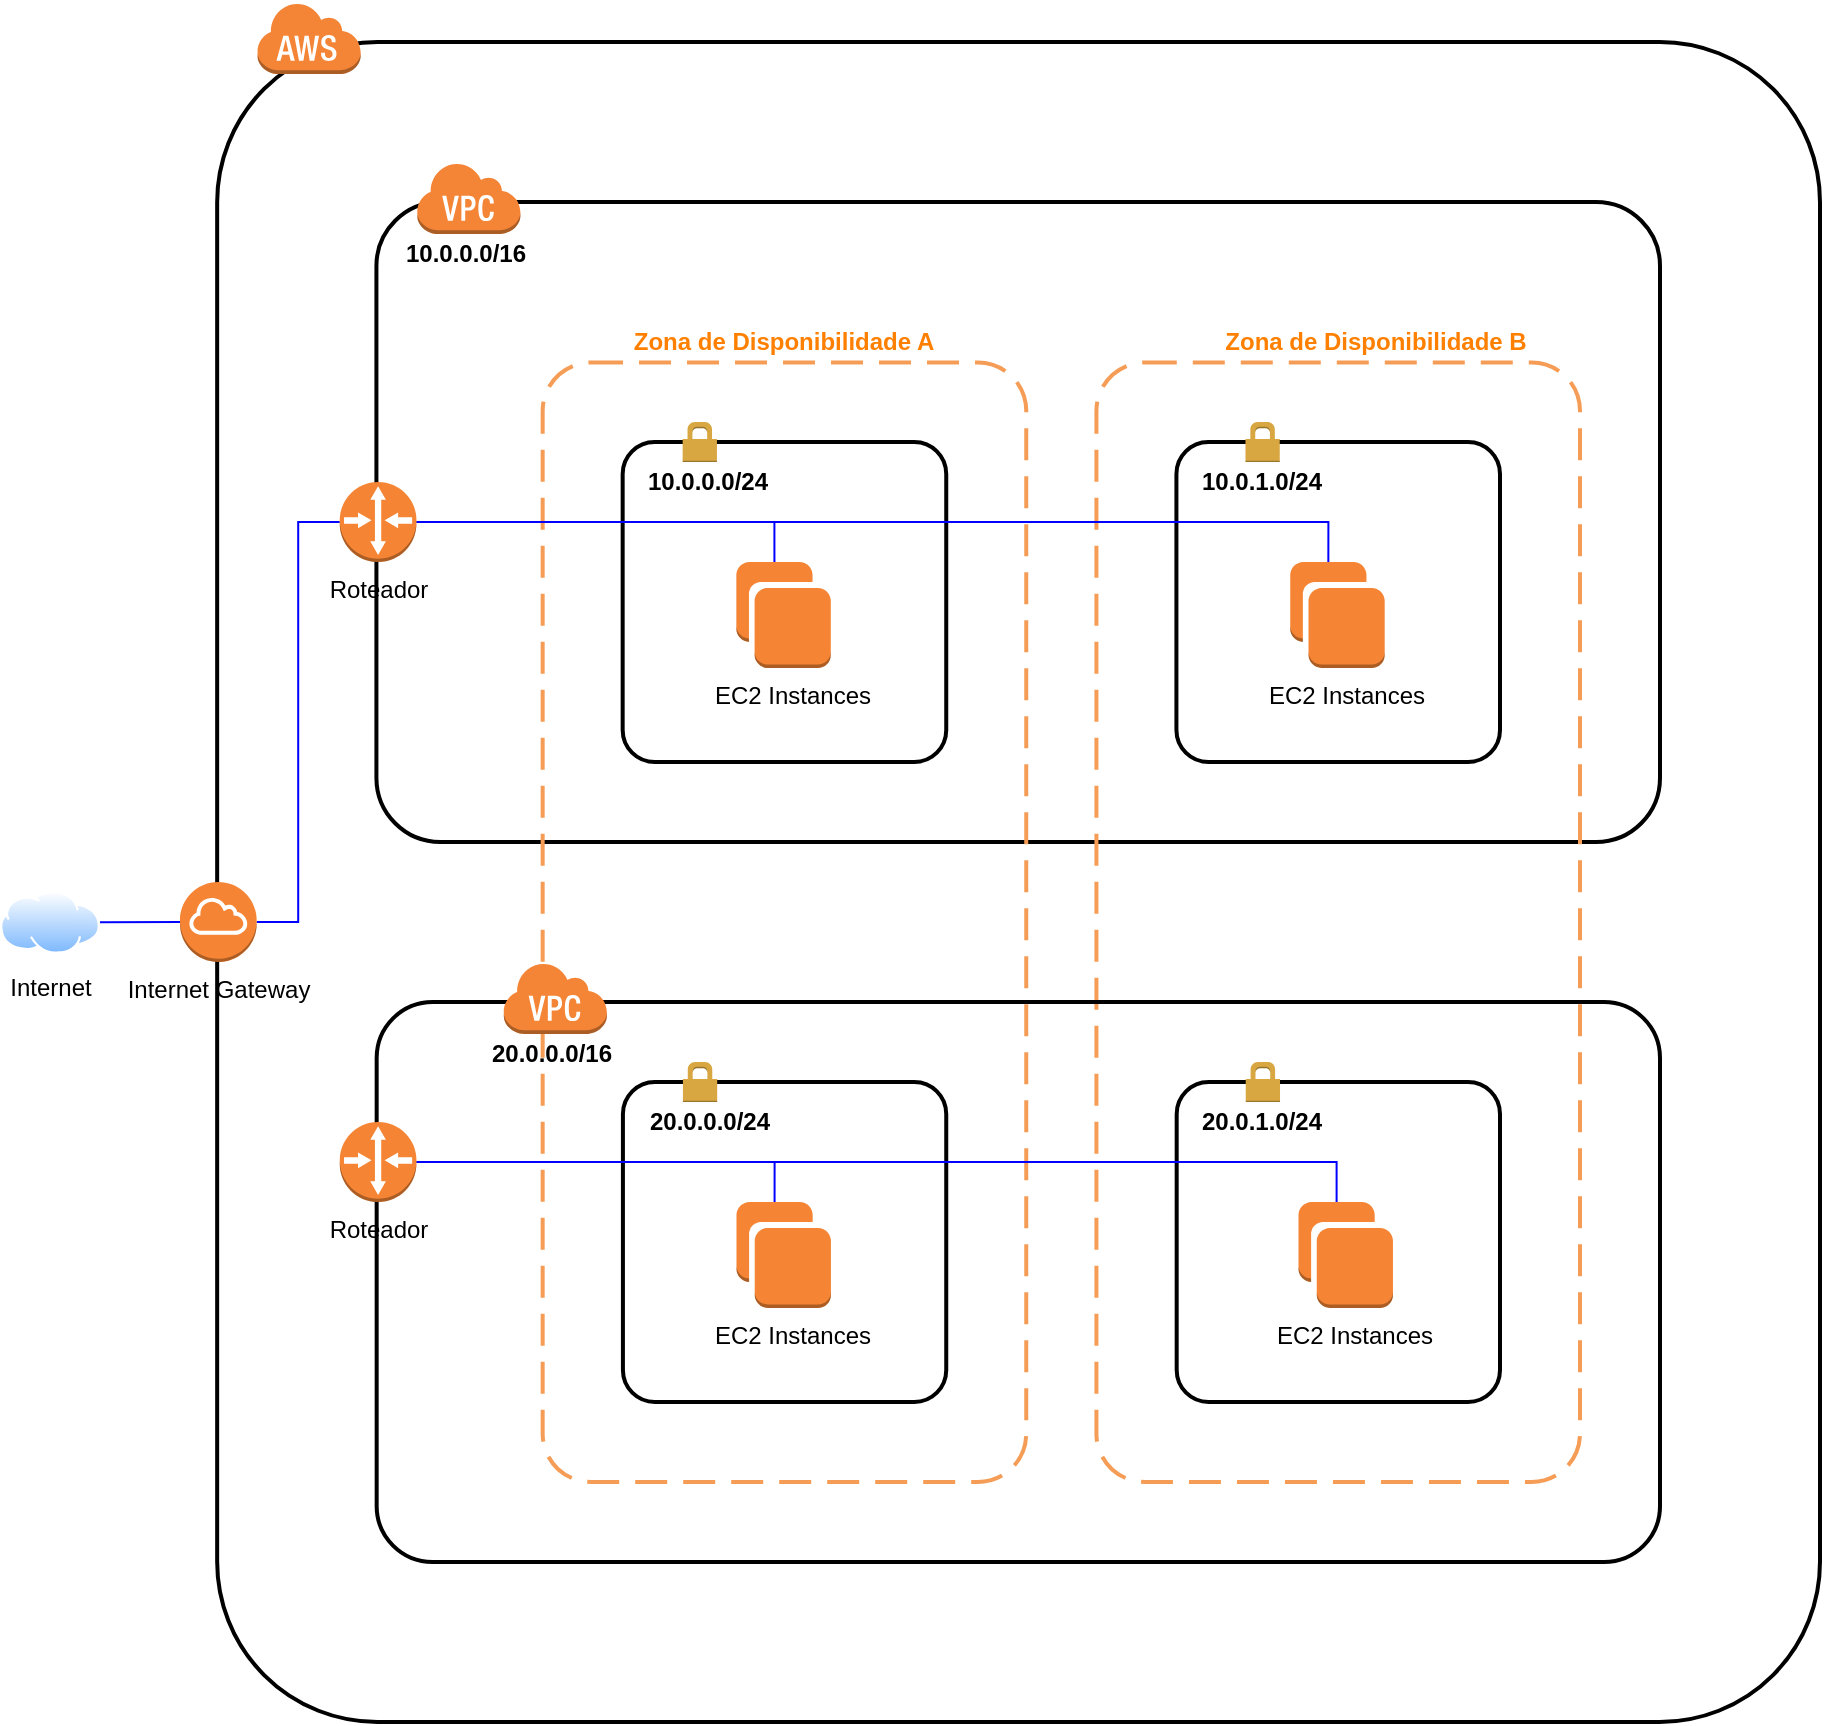 <mxfile version="13.7.2" type="github">
  <diagram id="WqUwWvb_BNBxlOa8Bpva" name="Page-1">
    <mxGraphModel dx="1385" dy="603" grid="1" gridSize="10" guides="1" tooltips="1" connect="1" arrows="1" fold="1" page="1" pageScale="1" pageWidth="827" pageHeight="1169" math="0" shadow="0">
      <root>
        <mxCell id="0" />
        <mxCell id="1" parent="0" />
        <mxCell id="ubnnOtGTmwBTX_aUF-TQ-5" value="" style="rounded=1;arcSize=10;dashed=0;fillColor=none;gradientColor=none;strokeWidth=2;" vertex="1" parent="1">
          <mxGeometry x="158.58" y="40" width="801.42" height="840" as="geometry" />
        </mxCell>
        <mxCell id="ubnnOtGTmwBTX_aUF-TQ-3" value="" style="rounded=1;arcSize=10;dashed=0;fillColor=none;gradientColor=none;strokeWidth=2;" vertex="1" parent="1">
          <mxGeometry x="238.21" y="120" width="641.79" height="320" as="geometry" />
        </mxCell>
        <mxCell id="ubnnOtGTmwBTX_aUF-TQ-23" value="" style="rounded=1;arcSize=10;dashed=1;strokeColor=#F59D56;fillColor=none;gradientColor=none;dashPattern=8 4;strokeWidth=2;" vertex="1" parent="1">
          <mxGeometry x="321.33" y="200.25" width="241.79" height="559.75" as="geometry" />
        </mxCell>
        <mxCell id="ubnnOtGTmwBTX_aUF-TQ-10" value="" style="rounded=1;arcSize=10;dashed=0;fillColor=none;gradientColor=none;strokeWidth=2;" vertex="1" parent="1">
          <mxGeometry x="361.33" y="240" width="161.79" height="160" as="geometry" />
        </mxCell>
        <mxCell id="ubnnOtGTmwBTX_aUF-TQ-25" value="" style="rounded=1;arcSize=10;dashed=1;strokeColor=#F59D56;fillColor=none;gradientColor=none;dashPattern=8 4;strokeWidth=2;" vertex="1" parent="1">
          <mxGeometry x="598.21" y="200.25" width="241.79" height="559.75" as="geometry" />
        </mxCell>
        <mxCell id="ubnnOtGTmwBTX_aUF-TQ-4" value="" style="dashed=0;html=1;shape=mxgraph.aws3.virtual_private_cloud;fillColor=#F58536;gradientColor=none;dashed=0;" vertex="1" parent="1">
          <mxGeometry x="258.21" y="100" width="52" height="36" as="geometry" />
        </mxCell>
        <mxCell id="ubnnOtGTmwBTX_aUF-TQ-6" value="" style="dashed=0;html=1;shape=mxgraph.aws3.cloud;fillColor=#F58536;gradientColor=none;dashed=0;" vertex="1" parent="1">
          <mxGeometry x="178.33" y="20" width="52" height="36" as="geometry" />
        </mxCell>
        <mxCell id="ubnnOtGTmwBTX_aUF-TQ-11" value="" style="dashed=0;html=1;shape=mxgraph.aws3.permissions;fillColor=#D9A741;gradientColor=none;dashed=0;" vertex="1" parent="1">
          <mxGeometry x="391.33" y="230" width="17.14" height="20" as="geometry" />
        </mxCell>
        <mxCell id="ubnnOtGTmwBTX_aUF-TQ-19" value="" style="rounded=1;arcSize=10;dashed=0;fillColor=none;gradientColor=none;strokeWidth=2;" vertex="1" parent="1">
          <mxGeometry x="638.21" y="240" width="161.79" height="160" as="geometry" />
        </mxCell>
        <mxCell id="ubnnOtGTmwBTX_aUF-TQ-20" value="" style="dashed=0;html=1;shape=mxgraph.aws3.permissions;fillColor=#D9A741;gradientColor=none;dashed=0;" vertex="1" parent="1">
          <mxGeometry x="672.74" y="230" width="17.14" height="20" as="geometry" />
        </mxCell>
        <mxCell id="ubnnOtGTmwBTX_aUF-TQ-24" value="Zona de Disponibilidade A" style="text;html=1;strokeColor=none;fillColor=none;align=center;verticalAlign=middle;whiteSpace=wrap;rounded=0;fontStyle=1;fontColor=#FF8000;" vertex="1" parent="1">
          <mxGeometry x="321.33" y="180.25" width="241.79" height="20" as="geometry" />
        </mxCell>
        <mxCell id="ubnnOtGTmwBTX_aUF-TQ-26" value="Zona de Disponibilidade B" style="text;html=1;strokeColor=none;fillColor=none;align=center;verticalAlign=middle;whiteSpace=wrap;rounded=0;fontStyle=1;fontColor=#FF8000;" vertex="1" parent="1">
          <mxGeometry x="598.21" y="180.25" width="280" height="20" as="geometry" />
        </mxCell>
        <mxCell id="ubnnOtGTmwBTX_aUF-TQ-27" value="10.0.0.0/24" style="text;html=1;strokeColor=none;fillColor=none;align=center;verticalAlign=middle;whiteSpace=wrap;rounded=0;fontStyle=1;" vertex="1" parent="1">
          <mxGeometry x="369.43" y="250" width="70" height="20" as="geometry" />
        </mxCell>
        <mxCell id="ubnnOtGTmwBTX_aUF-TQ-29" value="10.0.0.0/16" style="text;html=1;strokeColor=none;fillColor=none;align=center;verticalAlign=middle;whiteSpace=wrap;rounded=0;fontStyle=1;" vertex="1" parent="1">
          <mxGeometry x="248.21" y="136" width="70" height="20" as="geometry" />
        </mxCell>
        <mxCell id="ubnnOtGTmwBTX_aUF-TQ-55" style="edgeStyle=orthogonalEdgeStyle;orthogonalLoop=1;jettySize=auto;html=1;exitX=0;exitY=0.5;exitDx=0;exitDy=0;exitPerimeter=0;entryX=1;entryY=0.5;entryDx=0;entryDy=0;fontSize=12;fontColor=#0000FF;strokeColor=#0000FF;curved=1;endArrow=none;endFill=0;" edge="1" parent="1" source="ubnnOtGTmwBTX_aUF-TQ-31" target="ubnnOtGTmwBTX_aUF-TQ-53">
          <mxGeometry relative="1" as="geometry" />
        </mxCell>
        <mxCell id="ubnnOtGTmwBTX_aUF-TQ-58" style="edgeStyle=orthogonalEdgeStyle;orthogonalLoop=1;jettySize=auto;html=1;exitX=1;exitY=0.5;exitDx=0;exitDy=0;exitPerimeter=0;entryX=0;entryY=0.5;entryDx=0;entryDy=0;entryPerimeter=0;endArrow=none;endFill=0;strokeColor=#0000FF;fontSize=12;fontColor=#0000FF;rounded=0;" edge="1" parent="1" source="ubnnOtGTmwBTX_aUF-TQ-31" target="ubnnOtGTmwBTX_aUF-TQ-56">
          <mxGeometry relative="1" as="geometry" />
        </mxCell>
        <mxCell id="ubnnOtGTmwBTX_aUF-TQ-31" value="Internet Gateway" style="outlineConnect=0;dashed=0;verticalLabelPosition=bottom;verticalAlign=top;align=center;html=1;shape=mxgraph.aws3.internet_gateway;fillColor=#F58534;gradientColor=none;fontColor=#000000;fontSize=12;" vertex="1" parent="1">
          <mxGeometry x="140.0" y="460" width="38.33" height="40" as="geometry" />
        </mxCell>
        <mxCell id="ubnnOtGTmwBTX_aUF-TQ-32" value="10.0.1.0/24" style="text;html=1;strokeColor=none;fillColor=none;align=center;verticalAlign=middle;whiteSpace=wrap;rounded=0;fontStyle=1;" vertex="1" parent="1">
          <mxGeometry x="646.31" y="250" width="70" height="20" as="geometry" />
        </mxCell>
        <mxCell id="ubnnOtGTmwBTX_aUF-TQ-36" value="" style="rounded=1;arcSize=10;dashed=0;fillColor=none;gradientColor=none;strokeWidth=2;" vertex="1" parent="1">
          <mxGeometry x="238.33" y="520" width="641.67" height="280" as="geometry" />
        </mxCell>
        <mxCell id="ubnnOtGTmwBTX_aUF-TQ-37" value="" style="rounded=1;arcSize=10;dashed=0;fillColor=none;gradientColor=none;strokeWidth=2;" vertex="1" parent="1">
          <mxGeometry x="361.46" y="560" width="161.66" height="160" as="geometry" />
        </mxCell>
        <mxCell id="ubnnOtGTmwBTX_aUF-TQ-38" value="" style="dashed=0;html=1;shape=mxgraph.aws3.virtual_private_cloud;fillColor=#F58536;gradientColor=none;dashed=0;" vertex="1" parent="1">
          <mxGeometry x="301.45" y="500" width="52" height="36" as="geometry" />
        </mxCell>
        <mxCell id="ubnnOtGTmwBTX_aUF-TQ-39" value="" style="dashed=0;html=1;shape=mxgraph.aws3.permissions;fillColor=#D9A741;gradientColor=none;dashed=0;" vertex="1" parent="1">
          <mxGeometry x="391.46" y="550" width="17.14" height="20" as="geometry" />
        </mxCell>
        <mxCell id="ubnnOtGTmwBTX_aUF-TQ-42" value="" style="rounded=1;arcSize=10;dashed=0;fillColor=none;gradientColor=none;strokeWidth=2;" vertex="1" parent="1">
          <mxGeometry x="638.34" y="560" width="161.66" height="160" as="geometry" />
        </mxCell>
        <mxCell id="ubnnOtGTmwBTX_aUF-TQ-43" value="" style="dashed=0;html=1;shape=mxgraph.aws3.permissions;fillColor=#D9A741;gradientColor=none;dashed=0;" vertex="1" parent="1">
          <mxGeometry x="672.87" y="550" width="17.14" height="20" as="geometry" />
        </mxCell>
        <mxCell id="ubnnOtGTmwBTX_aUF-TQ-48" value="20.0.0.0/24" style="text;html=1;strokeColor=none;fillColor=none;align=center;verticalAlign=middle;whiteSpace=wrap;rounded=0;fontStyle=1;" vertex="1" parent="1">
          <mxGeometry x="369.56" y="570" width="70" height="20" as="geometry" />
        </mxCell>
        <mxCell id="ubnnOtGTmwBTX_aUF-TQ-49" value="20.0.0.0/16" style="text;html=1;strokeColor=none;fillColor=none;align=center;verticalAlign=middle;whiteSpace=wrap;rounded=0;fontStyle=1;" vertex="1" parent="1">
          <mxGeometry x="291.45" y="536" width="70" height="20" as="geometry" />
        </mxCell>
        <mxCell id="ubnnOtGTmwBTX_aUF-TQ-50" value="20.0.1.0/24" style="text;html=1;strokeColor=none;fillColor=none;align=center;verticalAlign=middle;whiteSpace=wrap;rounded=0;fontStyle=1;" vertex="1" parent="1">
          <mxGeometry x="646.44" y="570" width="70" height="20" as="geometry" />
        </mxCell>
        <mxCell id="ubnnOtGTmwBTX_aUF-TQ-53" value="Internet" style="aspect=fixed;perimeter=ellipsePerimeter;html=1;align=center;shadow=0;dashed=0;spacingTop=3;image;image=img/lib/active_directory/internet_cloud.svg;fontSize=12;fontColor=#000000;" vertex="1" parent="1">
          <mxGeometry x="50" y="464.37" width="50" height="31.5" as="geometry" />
        </mxCell>
        <mxCell id="ubnnOtGTmwBTX_aUF-TQ-120" style="edgeStyle=orthogonalEdgeStyle;rounded=0;orthogonalLoop=1;jettySize=auto;html=1;exitX=1;exitY=0.5;exitDx=0;exitDy=0;exitPerimeter=0;entryX=0.5;entryY=0;entryDx=0;entryDy=0;entryPerimeter=0;endArrow=none;endFill=0;strokeColor=#0000FF;fontSize=12;fontColor=#0000FF;" edge="1" parent="1" source="ubnnOtGTmwBTX_aUF-TQ-56" target="ubnnOtGTmwBTX_aUF-TQ-97">
          <mxGeometry relative="1" as="geometry" />
        </mxCell>
        <mxCell id="ubnnOtGTmwBTX_aUF-TQ-121" style="edgeStyle=orthogonalEdgeStyle;rounded=0;orthogonalLoop=1;jettySize=auto;html=1;exitX=1;exitY=0.5;exitDx=0;exitDy=0;exitPerimeter=0;entryX=0.5;entryY=0;entryDx=0;entryDy=0;entryPerimeter=0;endArrow=none;endFill=0;strokeColor=#0000FF;fontSize=12;fontColor=#0000FF;" edge="1" parent="1" source="ubnnOtGTmwBTX_aUF-TQ-56" target="ubnnOtGTmwBTX_aUF-TQ-111">
          <mxGeometry relative="1" as="geometry" />
        </mxCell>
        <mxCell id="ubnnOtGTmwBTX_aUF-TQ-56" value="&lt;font color=&quot;#000000&quot;&gt;Roteador&lt;/font&gt;" style="outlineConnect=0;dashed=0;verticalLabelPosition=bottom;verticalAlign=top;align=center;html=1;shape=mxgraph.aws3.router;fillColor=#F58534;gradientColor=none;fontSize=12;fontColor=#0000FF;" vertex="1" parent="1">
          <mxGeometry x="219.88" y="260" width="38.33" height="40" as="geometry" />
        </mxCell>
        <mxCell id="ubnnOtGTmwBTX_aUF-TQ-122" style="edgeStyle=orthogonalEdgeStyle;rounded=0;orthogonalLoop=1;jettySize=auto;html=1;exitX=1;exitY=0.5;exitDx=0;exitDy=0;exitPerimeter=0;entryX=0.5;entryY=0;entryDx=0;entryDy=0;entryPerimeter=0;endArrow=none;endFill=0;strokeColor=#0000FF;fontSize=12;fontColor=#0000FF;" edge="1" parent="1" source="ubnnOtGTmwBTX_aUF-TQ-57" target="ubnnOtGTmwBTX_aUF-TQ-114">
          <mxGeometry relative="1" as="geometry" />
        </mxCell>
        <mxCell id="ubnnOtGTmwBTX_aUF-TQ-123" style="edgeStyle=orthogonalEdgeStyle;rounded=0;orthogonalLoop=1;jettySize=auto;html=1;exitX=1;exitY=0.5;exitDx=0;exitDy=0;exitPerimeter=0;entryX=0.5;entryY=0;entryDx=0;entryDy=0;entryPerimeter=0;endArrow=none;endFill=0;strokeColor=#0000FF;fontSize=12;fontColor=#0000FF;" edge="1" parent="1" source="ubnnOtGTmwBTX_aUF-TQ-57" target="ubnnOtGTmwBTX_aUF-TQ-117">
          <mxGeometry relative="1" as="geometry" />
        </mxCell>
        <mxCell id="ubnnOtGTmwBTX_aUF-TQ-57" value="&lt;font color=&quot;#000000&quot;&gt;Roteador&lt;/font&gt;" style="outlineConnect=0;dashed=0;verticalLabelPosition=bottom;verticalAlign=top;align=center;html=1;shape=mxgraph.aws3.router;fillColor=#F58534;gradientColor=none;fontSize=12;fontColor=#0000FF;" vertex="1" parent="1">
          <mxGeometry x="219.88" y="580" width="38.33" height="40" as="geometry" />
        </mxCell>
        <mxCell id="ubnnOtGTmwBTX_aUF-TQ-97" value="" style="outlineConnect=0;dashed=0;verticalLabelPosition=bottom;verticalAlign=top;align=center;html=1;shape=mxgraph.aws3.instance;fillColor=#F58534;shadow=0;sketch=0;" vertex="1" parent="1">
          <mxGeometry x="418.17" y="300" width="38.1" height="40" as="geometry" />
        </mxCell>
        <mxCell id="ubnnOtGTmwBTX_aUF-TQ-98" value="" style="rounded=1;whiteSpace=wrap;html=1;shadow=0;sketch=0;strokeWidth=10;fillColor=#ffffff;gradientColor=none;fontSize=12;fontColor=#0000FF;strokeColor=none;" vertex="1" parent="1">
          <mxGeometry x="424.48" y="310" width="41.79" height="40" as="geometry" />
        </mxCell>
        <mxCell id="ubnnOtGTmwBTX_aUF-TQ-99" value="EC2 Instances" style="outlineConnect=0;dashed=0;verticalLabelPosition=bottom;verticalAlign=top;align=center;html=1;shape=mxgraph.aws3.instance;fillColor=#F58534;shadow=0;sketch=0;strokeColor=none;" vertex="1" parent="1">
          <mxGeometry x="427.3" y="313" width="38.1" height="40" as="geometry" />
        </mxCell>
        <mxCell id="ubnnOtGTmwBTX_aUF-TQ-111" value="" style="outlineConnect=0;dashed=0;verticalLabelPosition=bottom;verticalAlign=top;align=center;html=1;shape=mxgraph.aws3.instance;fillColor=#F58534;shadow=0;sketch=0;" vertex="1" parent="1">
          <mxGeometry x="695.12" y="300" width="38.1" height="40" as="geometry" />
        </mxCell>
        <mxCell id="ubnnOtGTmwBTX_aUF-TQ-112" value="" style="rounded=1;whiteSpace=wrap;html=1;shadow=0;sketch=0;strokeWidth=10;fillColor=#ffffff;gradientColor=none;fontSize=12;fontColor=#0000FF;strokeColor=none;" vertex="1" parent="1">
          <mxGeometry x="701.43" y="310" width="41.79" height="40" as="geometry" />
        </mxCell>
        <mxCell id="ubnnOtGTmwBTX_aUF-TQ-113" value="EC2 Instances" style="outlineConnect=0;dashed=0;verticalLabelPosition=bottom;verticalAlign=top;align=center;html=1;shape=mxgraph.aws3.instance;fillColor=#F58534;shadow=0;sketch=0;strokeColor=none;" vertex="1" parent="1">
          <mxGeometry x="704.25" y="313" width="38.1" height="40" as="geometry" />
        </mxCell>
        <mxCell id="ubnnOtGTmwBTX_aUF-TQ-114" value="" style="outlineConnect=0;dashed=0;verticalLabelPosition=bottom;verticalAlign=top;align=center;html=1;shape=mxgraph.aws3.instance;fillColor=#F58534;shadow=0;sketch=0;" vertex="1" parent="1">
          <mxGeometry x="418.24" y="620" width="38.1" height="40" as="geometry" />
        </mxCell>
        <mxCell id="ubnnOtGTmwBTX_aUF-TQ-115" value="" style="rounded=1;whiteSpace=wrap;html=1;shadow=0;sketch=0;strokeWidth=10;fillColor=#ffffff;gradientColor=none;fontSize=12;fontColor=#0000FF;strokeColor=none;" vertex="1" parent="1">
          <mxGeometry x="424.55" y="630" width="41.79" height="40" as="geometry" />
        </mxCell>
        <mxCell id="ubnnOtGTmwBTX_aUF-TQ-116" value="EC2 Instances" style="outlineConnect=0;dashed=0;verticalLabelPosition=bottom;verticalAlign=top;align=center;html=1;shape=mxgraph.aws3.instance;fillColor=#F58534;shadow=0;sketch=0;strokeColor=none;" vertex="1" parent="1">
          <mxGeometry x="427.37" y="633" width="38.1" height="40" as="geometry" />
        </mxCell>
        <mxCell id="ubnnOtGTmwBTX_aUF-TQ-117" value="" style="outlineConnect=0;dashed=0;verticalLabelPosition=bottom;verticalAlign=top;align=center;html=1;shape=mxgraph.aws3.instance;fillColor=#F58534;shadow=0;sketch=0;" vertex="1" parent="1">
          <mxGeometry x="699.25" y="620" width="38.1" height="40" as="geometry" />
        </mxCell>
        <mxCell id="ubnnOtGTmwBTX_aUF-TQ-118" value="" style="rounded=1;whiteSpace=wrap;html=1;shadow=0;sketch=0;strokeWidth=10;fillColor=#ffffff;gradientColor=none;fontSize=12;fontColor=#0000FF;strokeColor=none;" vertex="1" parent="1">
          <mxGeometry x="705.56" y="630" width="41.79" height="40" as="geometry" />
        </mxCell>
        <mxCell id="ubnnOtGTmwBTX_aUF-TQ-119" value="EC2 Instances" style="outlineConnect=0;dashed=0;verticalLabelPosition=bottom;verticalAlign=top;align=center;html=1;shape=mxgraph.aws3.instance;fillColor=#F58534;shadow=0;sketch=0;strokeColor=none;" vertex="1" parent="1">
          <mxGeometry x="708.38" y="633" width="38.1" height="40" as="geometry" />
        </mxCell>
      </root>
    </mxGraphModel>
  </diagram>
</mxfile>
